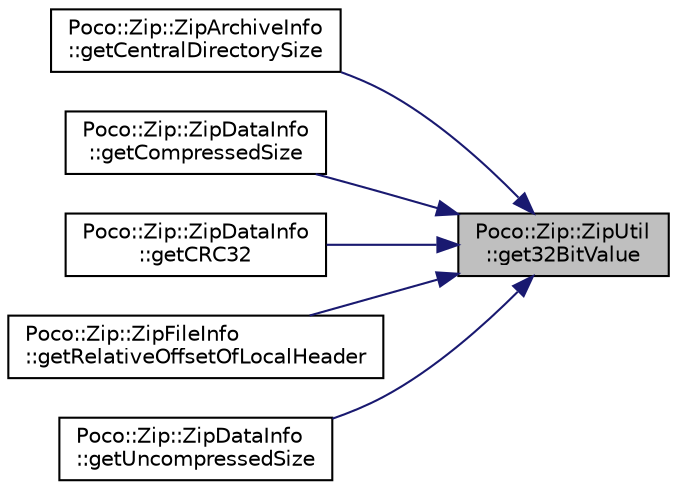digraph "Poco::Zip::ZipUtil::get32BitValue"
{
 // LATEX_PDF_SIZE
  edge [fontname="Helvetica",fontsize="10",labelfontname="Helvetica",labelfontsize="10"];
  node [fontname="Helvetica",fontsize="10",shape=record];
  rankdir="RL";
  Node1 [label="Poco::Zip::ZipUtil\l::get32BitValue",height=0.2,width=0.4,color="black", fillcolor="grey75", style="filled", fontcolor="black",tooltip=" "];
  Node1 -> Node2 [dir="back",color="midnightblue",fontsize="10",style="solid"];
  Node2 [label="Poco::Zip::ZipArchiveInfo\l::getCentralDirectorySize",height=0.2,width=0.4,color="black", fillcolor="white", style="filled",URL="$classPoco_1_1Zip_1_1ZipArchiveInfo.html#a645d94a0f1a9d4d2dbcd3408c0d704cc",tooltip="Returns the total number of entries on all disks."];
  Node1 -> Node3 [dir="back",color="midnightblue",fontsize="10",style="solid"];
  Node3 [label="Poco::Zip::ZipDataInfo\l::getCompressedSize",height=0.2,width=0.4,color="black", fillcolor="white", style="filled",URL="$classPoco_1_1Zip_1_1ZipDataInfo.html#a4acb527fb822b2c0cdddfc90035151db",tooltip=" "];
  Node1 -> Node4 [dir="back",color="midnightblue",fontsize="10",style="solid"];
  Node4 [label="Poco::Zip::ZipDataInfo\l::getCRC32",height=0.2,width=0.4,color="black", fillcolor="white", style="filled",URL="$classPoco_1_1Zip_1_1ZipDataInfo.html#a9c2f0c20381e0ac82a7492076a8bccef",tooltip=" "];
  Node1 -> Node5 [dir="back",color="midnightblue",fontsize="10",style="solid"];
  Node5 [label="Poco::Zip::ZipFileInfo\l::getRelativeOffsetOfLocalHeader",height=0.2,width=0.4,color="black", fillcolor="white", style="filled",URL="$classPoco_1_1Zip_1_1ZipFileInfo.html#adf99cd73b3eb28e32503fff9bc44cfb1",tooltip="Destroys the ZipFileInfo."];
  Node1 -> Node6 [dir="back",color="midnightblue",fontsize="10",style="solid"];
  Node6 [label="Poco::Zip::ZipDataInfo\l::getUncompressedSize",height=0.2,width=0.4,color="black", fillcolor="white", style="filled",URL="$classPoco_1_1Zip_1_1ZipDataInfo.html#a1179b1767f30d644b8d4fb4aa94a6716",tooltip=" "];
}
